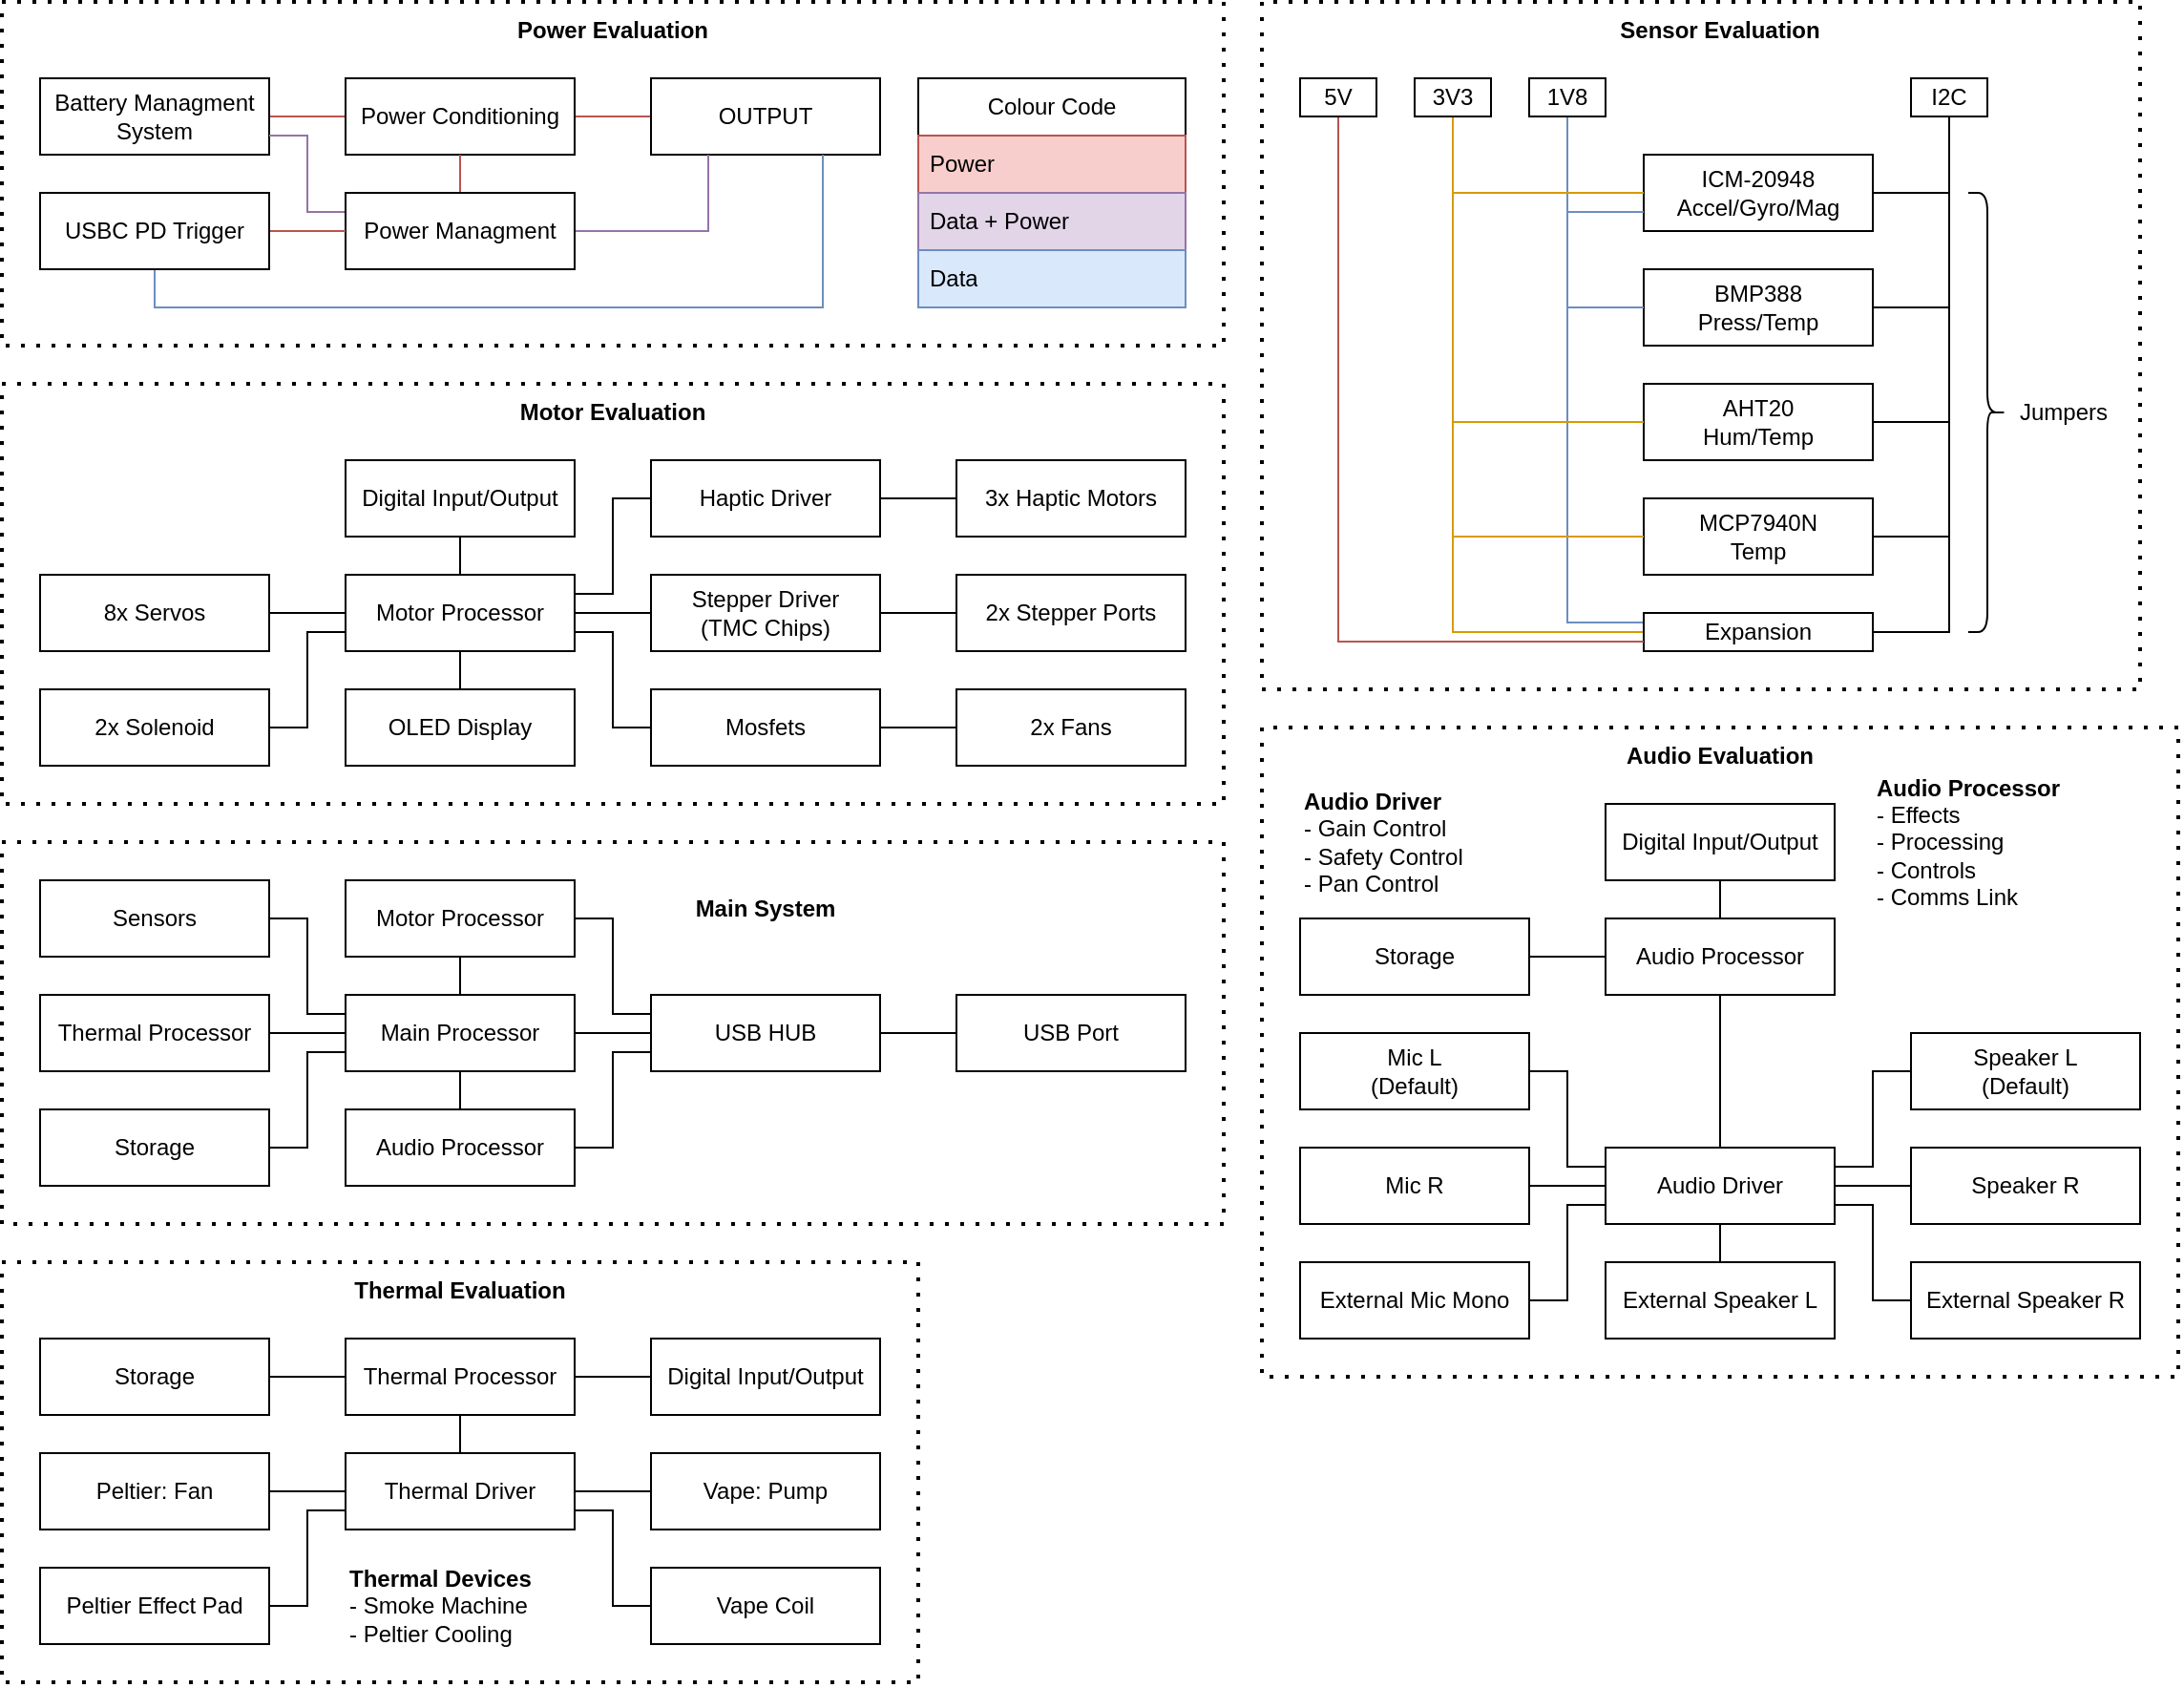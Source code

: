<mxfile version="24.7.5">
  <diagram name="Page-1" id="xUEvGOyZRvgsFoL2sh-P">
    <mxGraphModel dx="1923" dy="1150" grid="1" gridSize="10" guides="1" tooltips="1" connect="1" arrows="1" fold="0" page="1" pageScale="1" pageWidth="1220" pageHeight="960" math="0" shadow="0">
      <root>
        <mxCell id="0" />
        <mxCell id="1" parent="0" />
        <mxCell id="xHrQQ2MKgyLzjJ9SZpF5-7" value="" style="edgeStyle=orthogonalEdgeStyle;rounded=0;orthogonalLoop=1;jettySize=auto;html=1;endArrow=none;endFill=0;fillColor=#f8cecc;strokeColor=#b85450;" parent="1" source="xHrQQ2MKgyLzjJ9SZpF5-3" target="xHrQQ2MKgyLzjJ9SZpF5-4" edge="1">
          <mxGeometry relative="1" as="geometry" />
        </mxCell>
        <mxCell id="xHrQQ2MKgyLzjJ9SZpF5-3" value="Battery Managment System" style="rounded=0;whiteSpace=wrap;html=1;" parent="1" vertex="1">
          <mxGeometry x="60" y="80" width="120" height="40" as="geometry" />
        </mxCell>
        <mxCell id="xHrQQ2MKgyLzjJ9SZpF5-8" value="" style="edgeStyle=orthogonalEdgeStyle;rounded=0;orthogonalLoop=1;jettySize=auto;html=1;endArrow=none;endFill=0;fillColor=#f8cecc;strokeColor=#b85450;" parent="1" source="xHrQQ2MKgyLzjJ9SZpF5-4" target="xHrQQ2MKgyLzjJ9SZpF5-6" edge="1">
          <mxGeometry relative="1" as="geometry">
            <Array as="points">
              <mxPoint x="390" y="110" />
              <mxPoint x="390" y="110" />
            </Array>
          </mxGeometry>
        </mxCell>
        <mxCell id="xHrQQ2MKgyLzjJ9SZpF5-4" value="Power Conditioning" style="rounded=0;whiteSpace=wrap;html=1;" parent="1" vertex="1">
          <mxGeometry x="220" y="80" width="120" height="40" as="geometry" />
        </mxCell>
        <mxCell id="xHrQQ2MKgyLzjJ9SZpF5-6" value="OUTPUT" style="rounded=0;whiteSpace=wrap;html=1;" parent="1" vertex="1">
          <mxGeometry x="380" y="80" width="120" height="40" as="geometry" />
        </mxCell>
        <mxCell id="xHrQQ2MKgyLzjJ9SZpF5-10" value="" style="edgeStyle=orthogonalEdgeStyle;rounded=0;orthogonalLoop=1;jettySize=auto;html=1;exitX=0;exitY=0.25;exitDx=0;exitDy=0;entryX=1;entryY=0.75;entryDx=0;entryDy=0;endArrow=none;endFill=0;fillColor=#e1d5e7;strokeColor=#9673a6;" parent="1" source="xHrQQ2MKgyLzjJ9SZpF5-9" target="xHrQQ2MKgyLzjJ9SZpF5-3" edge="1">
          <mxGeometry relative="1" as="geometry" />
        </mxCell>
        <mxCell id="xHrQQ2MKgyLzjJ9SZpF5-13" value="" style="edgeStyle=orthogonalEdgeStyle;rounded=0;orthogonalLoop=1;jettySize=auto;html=1;exitX=0.5;exitY=0;exitDx=0;exitDy=0;entryX=0.5;entryY=1;entryDx=0;entryDy=0;startArrow=none;startFill=0;endArrow=none;endFill=0;fillColor=#f8cecc;strokeColor=#b85450;" parent="1" source="xHrQQ2MKgyLzjJ9SZpF5-9" target="xHrQQ2MKgyLzjJ9SZpF5-4" edge="1">
          <mxGeometry relative="1" as="geometry" />
        </mxCell>
        <mxCell id="xHrQQ2MKgyLzjJ9SZpF5-15" value="" style="edgeStyle=orthogonalEdgeStyle;rounded=0;orthogonalLoop=1;jettySize=auto;html=1;exitX=1;exitY=0.5;exitDx=0;exitDy=0;endArrow=none;endFill=0;fillColor=#e1d5e7;strokeColor=#9673a6;entryX=0.25;entryY=1;entryDx=0;entryDy=0;" parent="1" source="xHrQQ2MKgyLzjJ9SZpF5-9" target="xHrQQ2MKgyLzjJ9SZpF5-6" edge="1">
          <mxGeometry relative="1" as="geometry">
            <mxPoint x="410" y="130" as="targetPoint" />
          </mxGeometry>
        </mxCell>
        <mxCell id="xHrQQ2MKgyLzjJ9SZpF5-9" value="Power Managment" style="rounded=0;whiteSpace=wrap;html=1;" parent="1" vertex="1">
          <mxGeometry x="220" y="140" width="120" height="40" as="geometry" />
        </mxCell>
        <mxCell id="xHrQQ2MKgyLzjJ9SZpF5-14" value="" style="edgeStyle=orthogonalEdgeStyle;rounded=0;orthogonalLoop=1;jettySize=auto;html=1;endArrow=none;endFill=0;fillColor=#f8cecc;strokeColor=#b85450;" parent="1" source="xHrQQ2MKgyLzjJ9SZpF5-12" target="xHrQQ2MKgyLzjJ9SZpF5-9" edge="1">
          <mxGeometry relative="1" as="geometry" />
        </mxCell>
        <mxCell id="xHrQQ2MKgyLzjJ9SZpF5-16" value="" style="edgeStyle=orthogonalEdgeStyle;rounded=0;orthogonalLoop=1;jettySize=auto;html=1;exitX=0.5;exitY=1;exitDx=0;exitDy=0;entryX=0.75;entryY=1;entryDx=0;entryDy=0;endArrow=none;endFill=0;fillColor=#dae8fc;strokeColor=#6c8ebf;" parent="1" source="xHrQQ2MKgyLzjJ9SZpF5-12" target="xHrQQ2MKgyLzjJ9SZpF5-6" edge="1">
          <mxGeometry relative="1" as="geometry" />
        </mxCell>
        <mxCell id="xHrQQ2MKgyLzjJ9SZpF5-12" value="USBC PD Trigger" style="rounded=0;whiteSpace=wrap;html=1;" parent="1" vertex="1">
          <mxGeometry x="60" y="140" width="120" height="40" as="geometry" />
        </mxCell>
        <mxCell id="xHrQQ2MKgyLzjJ9SZpF5-17" value="Colour Code" style="swimlane;fontStyle=0;childLayout=stackLayout;horizontal=1;startSize=30;horizontalStack=0;resizeParent=1;resizeParentMax=0;resizeLast=0;collapsible=1;marginBottom=0;whiteSpace=wrap;html=1;" parent="1" vertex="1">
          <mxGeometry x="520" y="80" width="140" height="120" as="geometry" />
        </mxCell>
        <mxCell id="xHrQQ2MKgyLzjJ9SZpF5-18" value="Power" style="text;strokeColor=#b85450;fillColor=#f8cecc;align=left;verticalAlign=middle;spacingLeft=4;spacingRight=4;overflow=hidden;points=[[0,0.5],[1,0.5]];portConstraint=eastwest;rotatable=0;whiteSpace=wrap;html=1;" parent="xHrQQ2MKgyLzjJ9SZpF5-17" vertex="1">
          <mxGeometry y="30" width="140" height="30" as="geometry" />
        </mxCell>
        <mxCell id="xHrQQ2MKgyLzjJ9SZpF5-19" value="Data + Power" style="text;strokeColor=#9673a6;fillColor=#e1d5e7;align=left;verticalAlign=middle;spacingLeft=4;spacingRight=4;overflow=hidden;points=[[0,0.5],[1,0.5]];portConstraint=eastwest;rotatable=0;whiteSpace=wrap;html=1;" parent="xHrQQ2MKgyLzjJ9SZpF5-17" vertex="1">
          <mxGeometry y="60" width="140" height="30" as="geometry" />
        </mxCell>
        <mxCell id="xHrQQ2MKgyLzjJ9SZpF5-20" value="Data" style="text;strokeColor=#6c8ebf;fillColor=#dae8fc;align=left;verticalAlign=middle;spacingLeft=4;spacingRight=4;overflow=hidden;points=[[0,0.5],[1,0.5]];portConstraint=eastwest;rotatable=0;whiteSpace=wrap;html=1;" parent="xHrQQ2MKgyLzjJ9SZpF5-17" vertex="1">
          <mxGeometry y="90" width="140" height="30" as="geometry" />
        </mxCell>
        <mxCell id="xHrQQ2MKgyLzjJ9SZpF5-22" value="" style="endArrow=none;dashed=1;html=1;dashPattern=1 3;strokeWidth=2;rounded=0;" parent="1" edge="1">
          <mxGeometry width="50" height="50" relative="1" as="geometry">
            <mxPoint x="40" y="40" as="sourcePoint" />
            <mxPoint x="40" y="40" as="targetPoint" />
            <Array as="points">
              <mxPoint x="680" y="40" />
              <mxPoint x="680" y="220" />
              <mxPoint x="40" y="220" />
            </Array>
          </mxGeometry>
        </mxCell>
        <mxCell id="xHrQQ2MKgyLzjJ9SZpF5-23" value="Power Evaluation" style="text;html=1;align=center;verticalAlign=middle;whiteSpace=wrap;rounded=0;fontStyle=1" parent="1" vertex="1">
          <mxGeometry x="300" y="40" width="120" height="30" as="geometry" />
        </mxCell>
        <mxCell id="rJtXmpbxsKEuH6SqP7lU-43" style="edgeStyle=orthogonalEdgeStyle;rounded=0;orthogonalLoop=1;jettySize=auto;html=1;exitX=1;exitY=0.5;exitDx=0;exitDy=0;entryX=0.5;entryY=1;entryDx=0;entryDy=0;endArrow=none;endFill=0;" parent="1" source="rJtXmpbxsKEuH6SqP7lU-37" target="rJtXmpbxsKEuH6SqP7lU-41" edge="1">
          <mxGeometry relative="1" as="geometry" />
        </mxCell>
        <mxCell id="rJtXmpbxsKEuH6SqP7lU-37" value="ICM-20948&lt;div&gt;Accel/Gyro/Mag&lt;/div&gt;" style="rounded=0;whiteSpace=wrap;html=1;" parent="1" vertex="1">
          <mxGeometry x="900" y="120" width="120" height="40" as="geometry" />
        </mxCell>
        <mxCell id="rJtXmpbxsKEuH6SqP7lU-44" style="edgeStyle=orthogonalEdgeStyle;rounded=0;orthogonalLoop=1;jettySize=auto;html=1;exitX=1;exitY=0.5;exitDx=0;exitDy=0;entryX=0.5;entryY=1;entryDx=0;entryDy=0;endArrow=none;endFill=0;" parent="1" source="rJtXmpbxsKEuH6SqP7lU-38" target="rJtXmpbxsKEuH6SqP7lU-41" edge="1">
          <mxGeometry relative="1" as="geometry" />
        </mxCell>
        <mxCell id="rJtXmpbxsKEuH6SqP7lU-38" value="BMP388&lt;div&gt;Press/Temp&lt;/div&gt;" style="rounded=0;whiteSpace=wrap;html=1;" parent="1" vertex="1">
          <mxGeometry x="900" y="180" width="120" height="40" as="geometry" />
        </mxCell>
        <mxCell id="rJtXmpbxsKEuH6SqP7lU-45" style="edgeStyle=orthogonalEdgeStyle;rounded=0;orthogonalLoop=1;jettySize=auto;html=1;exitX=1;exitY=0.5;exitDx=0;exitDy=0;entryX=0.5;entryY=1;entryDx=0;entryDy=0;endArrow=none;endFill=0;" parent="1" source="rJtXmpbxsKEuH6SqP7lU-39" target="rJtXmpbxsKEuH6SqP7lU-41" edge="1">
          <mxGeometry relative="1" as="geometry">
            <mxPoint x="1090" y="160" as="targetPoint" />
          </mxGeometry>
        </mxCell>
        <mxCell id="rJtXmpbxsKEuH6SqP7lU-39" value="AHT20&lt;div&gt;Hum/Temp&lt;/div&gt;" style="rounded=0;whiteSpace=wrap;html=1;" parent="1" vertex="1">
          <mxGeometry x="900" y="240" width="120" height="40" as="geometry" />
        </mxCell>
        <mxCell id="rJtXmpbxsKEuH6SqP7lU-46" style="edgeStyle=orthogonalEdgeStyle;rounded=0;orthogonalLoop=1;jettySize=auto;html=1;exitX=1;exitY=0.5;exitDx=0;exitDy=0;entryX=0.5;entryY=1;entryDx=0;entryDy=0;endArrow=none;endFill=0;" parent="1" source="rJtXmpbxsKEuH6SqP7lU-40" target="rJtXmpbxsKEuH6SqP7lU-41" edge="1">
          <mxGeometry relative="1" as="geometry" />
        </mxCell>
        <mxCell id="rJtXmpbxsKEuH6SqP7lU-40" value="&lt;span style=&quot;text-align: left;&quot;&gt;MCP7940N&lt;/span&gt;&lt;div&gt;&lt;span style=&quot;text-align: left;&quot;&gt;Temp&lt;/span&gt;&lt;/div&gt;" style="rounded=0;whiteSpace=wrap;html=1;" parent="1" vertex="1">
          <mxGeometry x="900" y="300" width="120" height="40" as="geometry" />
        </mxCell>
        <mxCell id="rJtXmpbxsKEuH6SqP7lU-41" value="I2C" style="rounded=0;whiteSpace=wrap;html=1;" parent="1" vertex="1">
          <mxGeometry x="1040" y="80" width="40" height="20" as="geometry" />
        </mxCell>
        <mxCell id="rJtXmpbxsKEuH6SqP7lU-50" style="edgeStyle=orthogonalEdgeStyle;rounded=0;orthogonalLoop=1;jettySize=auto;html=1;exitX=0.5;exitY=1;exitDx=0;exitDy=0;entryX=0;entryY=0.75;entryDx=0;entryDy=0;endArrow=none;endFill=0;fillColor=#dae8fc;strokeColor=#6c8ebf;" parent="1" source="rJtXmpbxsKEuH6SqP7lU-47" target="rJtXmpbxsKEuH6SqP7lU-37" edge="1">
          <mxGeometry relative="1" as="geometry" />
        </mxCell>
        <mxCell id="rJtXmpbxsKEuH6SqP7lU-52" style="edgeStyle=orthogonalEdgeStyle;rounded=0;orthogonalLoop=1;jettySize=auto;html=1;exitX=0.5;exitY=1;exitDx=0;exitDy=0;entryX=0;entryY=0.5;entryDx=0;entryDy=0;endArrow=none;endFill=0;fillColor=#dae8fc;strokeColor=#6c8ebf;" parent="1" source="rJtXmpbxsKEuH6SqP7lU-47" target="rJtXmpbxsKEuH6SqP7lU-38" edge="1">
          <mxGeometry relative="1" as="geometry">
            <mxPoint x="880" y="320" as="targetPoint" />
          </mxGeometry>
        </mxCell>
        <mxCell id="rJtXmpbxsKEuH6SqP7lU-61" style="edgeStyle=orthogonalEdgeStyle;rounded=0;orthogonalLoop=1;jettySize=auto;html=1;exitX=0.5;exitY=1;exitDx=0;exitDy=0;entryX=0;entryY=0.25;entryDx=0;entryDy=0;endArrow=none;endFill=0;fillColor=#dae8fc;strokeColor=#6c8ebf;" parent="1" source="rJtXmpbxsKEuH6SqP7lU-47" target="rJtXmpbxsKEuH6SqP7lU-56" edge="1">
          <mxGeometry relative="1" as="geometry" />
        </mxCell>
        <mxCell id="rJtXmpbxsKEuH6SqP7lU-47" value="1V8" style="rounded=0;whiteSpace=wrap;html=1;" parent="1" vertex="1">
          <mxGeometry x="840" y="80" width="40" height="20" as="geometry" />
        </mxCell>
        <mxCell id="rJtXmpbxsKEuH6SqP7lU-51" style="edgeStyle=orthogonalEdgeStyle;rounded=0;orthogonalLoop=1;jettySize=auto;html=1;exitX=0.5;exitY=1;exitDx=0;exitDy=0;entryX=0;entryY=0.5;entryDx=0;entryDy=0;endArrow=none;endFill=0;fillColor=#ffe6cc;strokeColor=#d79b00;" parent="1" source="rJtXmpbxsKEuH6SqP7lU-48" target="rJtXmpbxsKEuH6SqP7lU-37" edge="1">
          <mxGeometry relative="1" as="geometry" />
        </mxCell>
        <mxCell id="rJtXmpbxsKEuH6SqP7lU-53" style="edgeStyle=orthogonalEdgeStyle;rounded=0;orthogonalLoop=1;jettySize=auto;html=1;exitX=0.5;exitY=1;exitDx=0;exitDy=0;entryX=0;entryY=0.5;entryDx=0;entryDy=0;endArrow=none;endFill=0;fillColor=#ffe6cc;strokeColor=#d79b00;" parent="1" source="rJtXmpbxsKEuH6SqP7lU-48" target="rJtXmpbxsKEuH6SqP7lU-39" edge="1">
          <mxGeometry relative="1" as="geometry" />
        </mxCell>
        <mxCell id="rJtXmpbxsKEuH6SqP7lU-55" style="edgeStyle=orthogonalEdgeStyle;rounded=0;orthogonalLoop=1;jettySize=auto;html=1;exitX=0.5;exitY=1;exitDx=0;exitDy=0;entryX=0;entryY=0.5;entryDx=0;entryDy=0;endArrow=none;endFill=0;fillColor=#ffe6cc;strokeColor=#d79b00;" parent="1" source="rJtXmpbxsKEuH6SqP7lU-48" target="rJtXmpbxsKEuH6SqP7lU-40" edge="1">
          <mxGeometry relative="1" as="geometry" />
        </mxCell>
        <mxCell id="rJtXmpbxsKEuH6SqP7lU-60" style="edgeStyle=orthogonalEdgeStyle;rounded=0;orthogonalLoop=1;jettySize=auto;html=1;exitX=0.5;exitY=1;exitDx=0;exitDy=0;entryX=0;entryY=0.5;entryDx=0;entryDy=0;endArrow=none;endFill=0;fillColor=#ffe6cc;strokeColor=#d79b00;" parent="1" source="rJtXmpbxsKEuH6SqP7lU-48" target="rJtXmpbxsKEuH6SqP7lU-56" edge="1">
          <mxGeometry relative="1" as="geometry" />
        </mxCell>
        <mxCell id="rJtXmpbxsKEuH6SqP7lU-48" value="3V3" style="rounded=0;whiteSpace=wrap;html=1;" parent="1" vertex="1">
          <mxGeometry x="780" y="80" width="40" height="20" as="geometry" />
        </mxCell>
        <mxCell id="rJtXmpbxsKEuH6SqP7lU-62" style="edgeStyle=orthogonalEdgeStyle;rounded=0;orthogonalLoop=1;jettySize=auto;html=1;exitX=1;exitY=0.5;exitDx=0;exitDy=0;entryX=0.5;entryY=1;entryDx=0;entryDy=0;endArrow=none;endFill=0;" parent="1" source="rJtXmpbxsKEuH6SqP7lU-56" target="rJtXmpbxsKEuH6SqP7lU-41" edge="1">
          <mxGeometry relative="1" as="geometry" />
        </mxCell>
        <mxCell id="rJtXmpbxsKEuH6SqP7lU-56" value="Expansion" style="rounded=0;whiteSpace=wrap;html=1;" parent="1" vertex="1">
          <mxGeometry x="900" y="360" width="120" height="20" as="geometry" />
        </mxCell>
        <mxCell id="rJtXmpbxsKEuH6SqP7lU-59" style="edgeStyle=orthogonalEdgeStyle;rounded=0;orthogonalLoop=1;jettySize=auto;html=1;exitX=0.5;exitY=1;exitDx=0;exitDy=0;entryX=0;entryY=0.75;entryDx=0;entryDy=0;fillColor=#f8cecc;strokeColor=#b85450;endArrow=none;endFill=0;" parent="1" source="rJtXmpbxsKEuH6SqP7lU-58" target="rJtXmpbxsKEuH6SqP7lU-56" edge="1">
          <mxGeometry relative="1" as="geometry" />
        </mxCell>
        <mxCell id="rJtXmpbxsKEuH6SqP7lU-58" value="5V" style="rounded=0;whiteSpace=wrap;html=1;" parent="1" vertex="1">
          <mxGeometry x="720" y="80" width="40" height="20" as="geometry" />
        </mxCell>
        <mxCell id="rJtXmpbxsKEuH6SqP7lU-63" value="" style="shape=curlyBracket;whiteSpace=wrap;html=1;rounded=1;flipH=1;labelPosition=right;verticalLabelPosition=middle;align=left;verticalAlign=middle;" parent="1" vertex="1">
          <mxGeometry x="1070" y="140" width="20" height="230" as="geometry" />
        </mxCell>
        <mxCell id="rJtXmpbxsKEuH6SqP7lU-64" value="Jumpers" style="text;html=1;align=center;verticalAlign=middle;whiteSpace=wrap;rounded=0;" parent="1" vertex="1">
          <mxGeometry x="1090" y="240" width="60" height="30" as="geometry" />
        </mxCell>
        <mxCell id="rJtXmpbxsKEuH6SqP7lU-66" value="" style="endArrow=none;dashed=1;html=1;dashPattern=1 3;strokeWidth=2;rounded=0;" parent="1" edge="1">
          <mxGeometry width="50" height="50" relative="1" as="geometry">
            <mxPoint x="700" y="40" as="sourcePoint" />
            <mxPoint x="700" y="40" as="targetPoint" />
            <Array as="points">
              <mxPoint x="700" y="400" />
              <mxPoint x="1160" y="400" />
              <mxPoint x="1160" y="40" />
            </Array>
          </mxGeometry>
        </mxCell>
        <mxCell id="rJtXmpbxsKEuH6SqP7lU-67" value="Sensor Evaluation" style="text;html=1;align=center;verticalAlign=middle;whiteSpace=wrap;rounded=0;fontStyle=1" parent="1" vertex="1">
          <mxGeometry x="880" y="40" width="120" height="30" as="geometry" />
        </mxCell>
        <mxCell id="chtHs6tJOqHKEe4emJxp-4" style="edgeStyle=orthogonalEdgeStyle;rounded=0;orthogonalLoop=1;jettySize=auto;html=1;exitX=0.5;exitY=0;exitDx=0;exitDy=0;entryX=0.5;entryY=1;entryDx=0;entryDy=0;endArrow=none;endFill=0;" edge="1" parent="1" source="rJtXmpbxsKEuH6SqP7lU-71" target="chtHs6tJOqHKEe4emJxp-3">
          <mxGeometry relative="1" as="geometry" />
        </mxCell>
        <mxCell id="rJtXmpbxsKEuH6SqP7lU-71" value="Audio Processor" style="rounded=0;whiteSpace=wrap;html=1;" parent="1" vertex="1">
          <mxGeometry x="880" y="520" width="120" height="40" as="geometry" />
        </mxCell>
        <mxCell id="chtHs6tJOqHKEe4emJxp-3" value="Digital Input/Output" style="rounded=0;whiteSpace=wrap;html=1;" vertex="1" parent="1">
          <mxGeometry x="880" y="460" width="120" height="40" as="geometry" />
        </mxCell>
        <mxCell id="chtHs6tJOqHKEe4emJxp-11" style="edgeStyle=orthogonalEdgeStyle;rounded=0;orthogonalLoop=1;jettySize=auto;html=1;exitX=0.5;exitY=0;exitDx=0;exitDy=0;entryX=0.5;entryY=1;entryDx=0;entryDy=0;endArrow=none;endFill=0;" edge="1" parent="1" source="chtHs6tJOqHKEe4emJxp-7" target="rJtXmpbxsKEuH6SqP7lU-71">
          <mxGeometry relative="1" as="geometry" />
        </mxCell>
        <mxCell id="chtHs6tJOqHKEe4emJxp-30" style="edgeStyle=orthogonalEdgeStyle;rounded=0;orthogonalLoop=1;jettySize=auto;html=1;exitX=0.5;exitY=1;exitDx=0;exitDy=0;entryX=0.5;entryY=0;entryDx=0;entryDy=0;endArrow=none;endFill=0;" edge="1" parent="1" source="chtHs6tJOqHKEe4emJxp-7" target="chtHs6tJOqHKEe4emJxp-29">
          <mxGeometry relative="1" as="geometry" />
        </mxCell>
        <mxCell id="chtHs6tJOqHKEe4emJxp-7" value="Audio Driver" style="rounded=0;whiteSpace=wrap;html=1;" vertex="1" parent="1">
          <mxGeometry x="880" y="640" width="120" height="40" as="geometry" />
        </mxCell>
        <mxCell id="chtHs6tJOqHKEe4emJxp-23" style="edgeStyle=orthogonalEdgeStyle;rounded=0;orthogonalLoop=1;jettySize=auto;html=1;exitX=0;exitY=0.5;exitDx=0;exitDy=0;entryX=1;entryY=0.25;entryDx=0;entryDy=0;endArrow=none;endFill=0;" edge="1" parent="1" source="chtHs6tJOqHKEe4emJxp-12" target="chtHs6tJOqHKEe4emJxp-7">
          <mxGeometry relative="1" as="geometry" />
        </mxCell>
        <mxCell id="chtHs6tJOqHKEe4emJxp-12" value="Speaker L&lt;div&gt;(Default)&lt;/div&gt;" style="rounded=0;whiteSpace=wrap;html=1;" vertex="1" parent="1">
          <mxGeometry x="1040" y="580" width="120" height="40" as="geometry" />
        </mxCell>
        <mxCell id="chtHs6tJOqHKEe4emJxp-25" style="edgeStyle=orthogonalEdgeStyle;rounded=0;orthogonalLoop=1;jettySize=auto;html=1;exitX=0;exitY=0.5;exitDx=0;exitDy=0;entryX=1;entryY=0.5;entryDx=0;entryDy=0;endArrow=none;endFill=0;" edge="1" parent="1" source="chtHs6tJOqHKEe4emJxp-15" target="chtHs6tJOqHKEe4emJxp-7">
          <mxGeometry relative="1" as="geometry" />
        </mxCell>
        <mxCell id="chtHs6tJOqHKEe4emJxp-15" value="Speaker R" style="rounded=0;whiteSpace=wrap;html=1;" vertex="1" parent="1">
          <mxGeometry x="1040" y="640" width="120" height="40" as="geometry" />
        </mxCell>
        <mxCell id="chtHs6tJOqHKEe4emJxp-26" style="edgeStyle=orthogonalEdgeStyle;rounded=0;orthogonalLoop=1;jettySize=auto;html=1;exitX=0;exitY=0.5;exitDx=0;exitDy=0;entryX=1;entryY=0.75;entryDx=0;entryDy=0;endArrow=none;endFill=0;" edge="1" parent="1" source="chtHs6tJOqHKEe4emJxp-16" target="chtHs6tJOqHKEe4emJxp-7">
          <mxGeometry relative="1" as="geometry" />
        </mxCell>
        <mxCell id="chtHs6tJOqHKEe4emJxp-16" value="External Speaker R" style="rounded=0;whiteSpace=wrap;html=1;" vertex="1" parent="1">
          <mxGeometry x="1040" y="700" width="120" height="40" as="geometry" />
        </mxCell>
        <mxCell id="chtHs6tJOqHKEe4emJxp-20" style="edgeStyle=orthogonalEdgeStyle;rounded=0;orthogonalLoop=1;jettySize=auto;html=1;exitX=1;exitY=0.5;exitDx=0;exitDy=0;entryX=0;entryY=0.25;entryDx=0;entryDy=0;endArrow=none;endFill=0;" edge="1" parent="1" source="chtHs6tJOqHKEe4emJxp-17" target="chtHs6tJOqHKEe4emJxp-7">
          <mxGeometry relative="1" as="geometry" />
        </mxCell>
        <mxCell id="chtHs6tJOqHKEe4emJxp-17" value="Mic L&lt;div&gt;(Default)&lt;/div&gt;" style="rounded=0;whiteSpace=wrap;html=1;" vertex="1" parent="1">
          <mxGeometry x="720" y="580" width="120" height="40" as="geometry" />
        </mxCell>
        <mxCell id="chtHs6tJOqHKEe4emJxp-21" style="edgeStyle=orthogonalEdgeStyle;rounded=0;orthogonalLoop=1;jettySize=auto;html=1;exitX=1;exitY=0.5;exitDx=0;exitDy=0;entryX=0;entryY=0.5;entryDx=0;entryDy=0;endArrow=none;endFill=0;" edge="1" parent="1" source="chtHs6tJOqHKEe4emJxp-18" target="chtHs6tJOqHKEe4emJxp-7">
          <mxGeometry relative="1" as="geometry" />
        </mxCell>
        <mxCell id="chtHs6tJOqHKEe4emJxp-18" value="Mic R" style="rounded=0;whiteSpace=wrap;html=1;" vertex="1" parent="1">
          <mxGeometry x="720" y="640" width="120" height="40" as="geometry" />
        </mxCell>
        <mxCell id="chtHs6tJOqHKEe4emJxp-22" style="edgeStyle=orthogonalEdgeStyle;rounded=0;orthogonalLoop=1;jettySize=auto;html=1;exitX=1;exitY=0.5;exitDx=0;exitDy=0;entryX=0;entryY=0.75;entryDx=0;entryDy=0;endArrow=none;endFill=0;" edge="1" parent="1" source="chtHs6tJOqHKEe4emJxp-19" target="chtHs6tJOqHKEe4emJxp-7">
          <mxGeometry relative="1" as="geometry" />
        </mxCell>
        <mxCell id="chtHs6tJOqHKEe4emJxp-19" value="External Mic Mono" style="rounded=0;whiteSpace=wrap;html=1;" vertex="1" parent="1">
          <mxGeometry x="720" y="700" width="120" height="40" as="geometry" />
        </mxCell>
        <mxCell id="chtHs6tJOqHKEe4emJxp-27" value="" style="endArrow=none;dashed=1;html=1;dashPattern=1 3;strokeWidth=2;rounded=0;" edge="1" parent="1">
          <mxGeometry width="50" height="50" relative="1" as="geometry">
            <mxPoint x="700" y="420" as="sourcePoint" />
            <mxPoint x="700" y="420" as="targetPoint" />
            <Array as="points">
              <mxPoint x="700" y="760" />
              <mxPoint x="1180" y="760" />
              <mxPoint x="1180" y="420" />
            </Array>
          </mxGeometry>
        </mxCell>
        <mxCell id="chtHs6tJOqHKEe4emJxp-28" value="Audio Evaluation" style="text;html=1;align=center;verticalAlign=middle;whiteSpace=wrap;rounded=0;fontStyle=1" vertex="1" parent="1">
          <mxGeometry x="880" y="420" width="120" height="30" as="geometry" />
        </mxCell>
        <mxCell id="chtHs6tJOqHKEe4emJxp-29" value="External Speaker L" style="rounded=0;whiteSpace=wrap;html=1;" vertex="1" parent="1">
          <mxGeometry x="880" y="700" width="120" height="40" as="geometry" />
        </mxCell>
        <mxCell id="chtHs6tJOqHKEe4emJxp-33" value="&lt;div style=&quot;&quot;&gt;&lt;span style=&quot;background-color: initial;&quot;&gt;&lt;b&gt;Audio Processor&lt;/b&gt;&lt;/span&gt;&lt;/div&gt;&lt;div&gt;- Effects&lt;/div&gt;&lt;div&gt;- Processing&lt;/div&gt;&lt;div&gt;- Controls&lt;/div&gt;&lt;div&gt;- Comms Link&lt;/div&gt;" style="text;html=1;align=left;verticalAlign=middle;whiteSpace=wrap;rounded=0;" vertex="1" parent="1">
          <mxGeometry x="1020" y="440" width="140" height="80" as="geometry" />
        </mxCell>
        <mxCell id="chtHs6tJOqHKEe4emJxp-35" value="&lt;div style=&quot;&quot;&gt;&lt;span style=&quot;background-color: initial;&quot;&gt;&lt;b&gt;Audio Driver&lt;/b&gt;&lt;/span&gt;&lt;/div&gt;&lt;div&gt;- Gain Control&lt;/div&gt;&lt;div&gt;- Safety Control&lt;/div&gt;&lt;div&gt;- Pan Control&lt;/div&gt;" style="text;html=1;align=left;verticalAlign=middle;whiteSpace=wrap;rounded=0;" vertex="1" parent="1">
          <mxGeometry x="720" y="440" width="140" height="80" as="geometry" />
        </mxCell>
        <mxCell id="chtHs6tJOqHKEe4emJxp-41" style="edgeStyle=orthogonalEdgeStyle;rounded=0;orthogonalLoop=1;jettySize=auto;html=1;exitX=0.5;exitY=0;exitDx=0;exitDy=0;entryX=0.5;entryY=1;entryDx=0;entryDy=0;endArrow=none;endFill=0;" edge="1" source="chtHs6tJOqHKEe4emJxp-42" target="chtHs6tJOqHKEe4emJxp-43" parent="1">
          <mxGeometry relative="1" as="geometry" />
        </mxCell>
        <mxCell id="chtHs6tJOqHKEe4emJxp-45" style="edgeStyle=orthogonalEdgeStyle;rounded=0;orthogonalLoop=1;jettySize=auto;html=1;exitX=1;exitY=0.25;exitDx=0;exitDy=0;entryX=0;entryY=0.5;entryDx=0;entryDy=0;endArrow=none;endFill=0;" edge="1" parent="1" source="chtHs6tJOqHKEe4emJxp-42" target="chtHs6tJOqHKEe4emJxp-44">
          <mxGeometry relative="1" as="geometry" />
        </mxCell>
        <mxCell id="chtHs6tJOqHKEe4emJxp-62" style="edgeStyle=orthogonalEdgeStyle;rounded=0;orthogonalLoop=1;jettySize=auto;html=1;entryX=0;entryY=0.5;entryDx=0;entryDy=0;endArrow=none;endFill=0;exitX=1;exitY=0.75;exitDx=0;exitDy=0;" edge="1" parent="1" source="chtHs6tJOqHKEe4emJxp-42" target="chtHs6tJOqHKEe4emJxp-60">
          <mxGeometry relative="1" as="geometry">
            <mxPoint x="380" y="330" as="sourcePoint" />
          </mxGeometry>
        </mxCell>
        <mxCell id="chtHs6tJOqHKEe4emJxp-64" style="edgeStyle=orthogonalEdgeStyle;rounded=0;orthogonalLoop=1;jettySize=auto;html=1;exitX=1;exitY=0.5;exitDx=0;exitDy=0;entryX=0;entryY=0.5;entryDx=0;entryDy=0;endArrow=none;endFill=0;" edge="1" parent="1" source="chtHs6tJOqHKEe4emJxp-42" target="chtHs6tJOqHKEe4emJxp-63">
          <mxGeometry relative="1" as="geometry" />
        </mxCell>
        <mxCell id="chtHs6tJOqHKEe4emJxp-68" style="edgeStyle=orthogonalEdgeStyle;rounded=0;orthogonalLoop=1;jettySize=auto;html=1;exitX=0.5;exitY=1;exitDx=0;exitDy=0;entryX=0.5;entryY=0;entryDx=0;entryDy=0;endArrow=none;endFill=0;" edge="1" parent="1" source="chtHs6tJOqHKEe4emJxp-42" target="chtHs6tJOqHKEe4emJxp-67">
          <mxGeometry relative="1" as="geometry" />
        </mxCell>
        <mxCell id="chtHs6tJOqHKEe4emJxp-71" style="edgeStyle=orthogonalEdgeStyle;rounded=0;orthogonalLoop=1;jettySize=auto;html=1;exitX=0;exitY=0.75;exitDx=0;exitDy=0;entryX=1;entryY=0.5;entryDx=0;entryDy=0;endArrow=none;endFill=0;" edge="1" parent="1" source="chtHs6tJOqHKEe4emJxp-42" target="chtHs6tJOqHKEe4emJxp-70">
          <mxGeometry relative="1" as="geometry" />
        </mxCell>
        <mxCell id="chtHs6tJOqHKEe4emJxp-42" value="Motor Processor" style="rounded=0;whiteSpace=wrap;html=1;" vertex="1" parent="1">
          <mxGeometry x="220" y="340" width="120" height="40" as="geometry" />
        </mxCell>
        <mxCell id="chtHs6tJOqHKEe4emJxp-43" value="Digital Input/Output" style="rounded=0;whiteSpace=wrap;html=1;" vertex="1" parent="1">
          <mxGeometry x="220" y="280" width="120" height="40" as="geometry" />
        </mxCell>
        <mxCell id="chtHs6tJOqHKEe4emJxp-50" style="edgeStyle=orthogonalEdgeStyle;rounded=0;orthogonalLoop=1;jettySize=auto;html=1;exitX=1;exitY=0.5;exitDx=0;exitDy=0;entryX=0;entryY=0.5;entryDx=0;entryDy=0;endArrow=none;endFill=0;" edge="1" parent="1" source="chtHs6tJOqHKEe4emJxp-44" target="chtHs6tJOqHKEe4emJxp-47">
          <mxGeometry relative="1" as="geometry" />
        </mxCell>
        <mxCell id="chtHs6tJOqHKEe4emJxp-44" value="Haptic Driver" style="rounded=0;whiteSpace=wrap;html=1;" vertex="1" parent="1">
          <mxGeometry x="380" y="280" width="120" height="40" as="geometry" />
        </mxCell>
        <mxCell id="chtHs6tJOqHKEe4emJxp-47" value="3x Haptic Motors" style="rounded=0;whiteSpace=wrap;html=1;" vertex="1" parent="1">
          <mxGeometry x="540" y="280" width="120" height="40" as="geometry" />
        </mxCell>
        <mxCell id="chtHs6tJOqHKEe4emJxp-54" style="edgeStyle=orthogonalEdgeStyle;rounded=0;orthogonalLoop=1;jettySize=auto;html=1;exitX=1;exitY=0.5;exitDx=0;exitDy=0;entryX=0;entryY=0.5;entryDx=0;entryDy=0;endArrow=none;endFill=0;" edge="1" parent="1" source="chtHs6tJOqHKEe4emJxp-52" target="chtHs6tJOqHKEe4emJxp-42">
          <mxGeometry relative="1" as="geometry" />
        </mxCell>
        <mxCell id="chtHs6tJOqHKEe4emJxp-52" value="8x Servos" style="rounded=0;whiteSpace=wrap;html=1;" vertex="1" parent="1">
          <mxGeometry x="60" y="340" width="120" height="40" as="geometry" />
        </mxCell>
        <mxCell id="chtHs6tJOqHKEe4emJxp-59" value="2x Fans" style="rounded=0;whiteSpace=wrap;html=1;" vertex="1" parent="1">
          <mxGeometry x="540" y="400" width="120" height="40" as="geometry" />
        </mxCell>
        <mxCell id="chtHs6tJOqHKEe4emJxp-61" style="edgeStyle=orthogonalEdgeStyle;rounded=0;orthogonalLoop=1;jettySize=auto;html=1;entryX=0;entryY=0.5;entryDx=0;entryDy=0;endArrow=none;endFill=0;exitX=1;exitY=0.5;exitDx=0;exitDy=0;" edge="1" parent="1" source="chtHs6tJOqHKEe4emJxp-60" target="chtHs6tJOqHKEe4emJxp-59">
          <mxGeometry relative="1" as="geometry">
            <mxPoint x="220" y="370" as="sourcePoint" />
          </mxGeometry>
        </mxCell>
        <mxCell id="chtHs6tJOqHKEe4emJxp-60" value="Mosfets" style="rounded=0;whiteSpace=wrap;html=1;" vertex="1" parent="1">
          <mxGeometry x="380" y="400" width="120" height="40" as="geometry" />
        </mxCell>
        <mxCell id="chtHs6tJOqHKEe4emJxp-66" style="edgeStyle=orthogonalEdgeStyle;rounded=0;orthogonalLoop=1;jettySize=auto;html=1;exitX=1;exitY=0.5;exitDx=0;exitDy=0;entryX=0;entryY=0.5;entryDx=0;entryDy=0;endArrow=none;endFill=0;" edge="1" parent="1" source="chtHs6tJOqHKEe4emJxp-63" target="chtHs6tJOqHKEe4emJxp-65">
          <mxGeometry relative="1" as="geometry" />
        </mxCell>
        <mxCell id="chtHs6tJOqHKEe4emJxp-63" value="Stepper Driver&lt;div&gt;(TMC Chips)&lt;/div&gt;" style="rounded=0;whiteSpace=wrap;html=1;" vertex="1" parent="1">
          <mxGeometry x="380" y="340" width="120" height="40" as="geometry" />
        </mxCell>
        <mxCell id="chtHs6tJOqHKEe4emJxp-65" value="2x Stepper Ports" style="rounded=0;whiteSpace=wrap;html=1;" vertex="1" parent="1">
          <mxGeometry x="540" y="340" width="120" height="40" as="geometry" />
        </mxCell>
        <mxCell id="chtHs6tJOqHKEe4emJxp-67" value="OLED Display" style="rounded=0;whiteSpace=wrap;html=1;" vertex="1" parent="1">
          <mxGeometry x="220" y="400" width="120" height="40" as="geometry" />
        </mxCell>
        <mxCell id="chtHs6tJOqHKEe4emJxp-70" value="2x Solenoid" style="rounded=0;whiteSpace=wrap;html=1;" vertex="1" parent="1">
          <mxGeometry x="60" y="400" width="120" height="40" as="geometry" />
        </mxCell>
        <mxCell id="chtHs6tJOqHKEe4emJxp-73" value="" style="endArrow=none;dashed=1;html=1;dashPattern=1 3;strokeWidth=2;rounded=0;" edge="1" parent="1">
          <mxGeometry width="50" height="50" relative="1" as="geometry">
            <mxPoint x="40" y="240" as="sourcePoint" />
            <mxPoint x="40" y="240" as="targetPoint" />
            <Array as="points">
              <mxPoint x="680" y="240" />
              <mxPoint x="680" y="460" />
              <mxPoint x="40" y="460" />
            </Array>
          </mxGeometry>
        </mxCell>
        <mxCell id="chtHs6tJOqHKEe4emJxp-74" value="Motor Evaluation" style="text;html=1;align=center;verticalAlign=middle;whiteSpace=wrap;rounded=0;fontStyle=1" vertex="1" parent="1">
          <mxGeometry x="300" y="240" width="120" height="30" as="geometry" />
        </mxCell>
        <mxCell id="chtHs6tJOqHKEe4emJxp-77" style="edgeStyle=orthogonalEdgeStyle;rounded=0;orthogonalLoop=1;jettySize=auto;html=1;exitX=1;exitY=0.5;exitDx=0;exitDy=0;entryX=0;entryY=0.5;entryDx=0;entryDy=0;endArrow=none;endFill=0;" edge="1" parent="1" source="chtHs6tJOqHKEe4emJxp-75" target="rJtXmpbxsKEuH6SqP7lU-71">
          <mxGeometry relative="1" as="geometry" />
        </mxCell>
        <mxCell id="chtHs6tJOqHKEe4emJxp-75" value="Storage" style="rounded=0;whiteSpace=wrap;html=1;" vertex="1" parent="1">
          <mxGeometry x="720" y="520" width="120" height="40" as="geometry" />
        </mxCell>
        <mxCell id="chtHs6tJOqHKEe4emJxp-90" style="edgeStyle=orthogonalEdgeStyle;rounded=0;orthogonalLoop=1;jettySize=auto;html=1;exitX=1;exitY=0.5;exitDx=0;exitDy=0;entryX=0;entryY=0.5;entryDx=0;entryDy=0;endArrow=none;endFill=0;" edge="1" parent="1" source="chtHs6tJOqHKEe4emJxp-79" target="chtHs6tJOqHKEe4emJxp-80">
          <mxGeometry relative="1" as="geometry" />
        </mxCell>
        <mxCell id="chtHs6tJOqHKEe4emJxp-92" style="edgeStyle=orthogonalEdgeStyle;rounded=0;orthogonalLoop=1;jettySize=auto;html=1;exitX=0.5;exitY=1;exitDx=0;exitDy=0;entryX=0.5;entryY=0;entryDx=0;entryDy=0;endArrow=none;endFill=0;" edge="1" parent="1" source="chtHs6tJOqHKEe4emJxp-79" target="chtHs6tJOqHKEe4emJxp-83">
          <mxGeometry relative="1" as="geometry" />
        </mxCell>
        <mxCell id="chtHs6tJOqHKEe4emJxp-93" style="edgeStyle=orthogonalEdgeStyle;rounded=0;orthogonalLoop=1;jettySize=auto;html=1;exitX=0.5;exitY=0;exitDx=0;exitDy=0;entryX=0.5;entryY=1;entryDx=0;entryDy=0;endArrow=none;endFill=0;" edge="1" parent="1" source="chtHs6tJOqHKEe4emJxp-79" target="chtHs6tJOqHKEe4emJxp-82">
          <mxGeometry relative="1" as="geometry" />
        </mxCell>
        <mxCell id="chtHs6tJOqHKEe4emJxp-100" style="edgeStyle=orthogonalEdgeStyle;rounded=0;orthogonalLoop=1;jettySize=auto;html=1;exitX=0;exitY=0.5;exitDx=0;exitDy=0;entryX=1;entryY=0.5;entryDx=0;entryDy=0;endArrow=none;endFill=0;" edge="1" parent="1" source="chtHs6tJOqHKEe4emJxp-79" target="chtHs6tJOqHKEe4emJxp-99">
          <mxGeometry relative="1" as="geometry" />
        </mxCell>
        <mxCell id="chtHs6tJOqHKEe4emJxp-79" value="Main Processor" style="rounded=0;whiteSpace=wrap;html=1;" vertex="1" parent="1">
          <mxGeometry x="220" y="560" width="120" height="40" as="geometry" />
        </mxCell>
        <mxCell id="chtHs6tJOqHKEe4emJxp-94" style="edgeStyle=orthogonalEdgeStyle;rounded=0;orthogonalLoop=1;jettySize=auto;html=1;exitX=1;exitY=0.5;exitDx=0;exitDy=0;endArrow=none;endFill=0;entryX=0;entryY=0.5;entryDx=0;entryDy=0;" edge="1" parent="1" source="chtHs6tJOqHKEe4emJxp-80" target="chtHs6tJOqHKEe4emJxp-86">
          <mxGeometry relative="1" as="geometry">
            <mxPoint x="530" y="560" as="targetPoint" />
          </mxGeometry>
        </mxCell>
        <mxCell id="chtHs6tJOqHKEe4emJxp-80" value="USB HUB" style="rounded=0;whiteSpace=wrap;html=1;" vertex="1" parent="1">
          <mxGeometry x="380" y="560" width="120" height="40" as="geometry" />
        </mxCell>
        <mxCell id="chtHs6tJOqHKEe4emJxp-89" style="edgeStyle=orthogonalEdgeStyle;rounded=0;orthogonalLoop=1;jettySize=auto;html=1;exitX=1;exitY=0.5;exitDx=0;exitDy=0;entryX=0;entryY=0.25;entryDx=0;entryDy=0;endArrow=none;endFill=0;" edge="1" parent="1" source="chtHs6tJOqHKEe4emJxp-82" target="chtHs6tJOqHKEe4emJxp-80">
          <mxGeometry relative="1" as="geometry" />
        </mxCell>
        <mxCell id="chtHs6tJOqHKEe4emJxp-82" value="Motor Processor" style="rounded=0;whiteSpace=wrap;html=1;" vertex="1" parent="1">
          <mxGeometry x="220" y="500" width="120" height="40" as="geometry" />
        </mxCell>
        <mxCell id="chtHs6tJOqHKEe4emJxp-91" style="edgeStyle=orthogonalEdgeStyle;rounded=0;orthogonalLoop=1;jettySize=auto;html=1;exitX=1;exitY=0.5;exitDx=0;exitDy=0;entryX=0;entryY=0.75;entryDx=0;entryDy=0;endArrow=none;endFill=0;" edge="1" parent="1" source="chtHs6tJOqHKEe4emJxp-83" target="chtHs6tJOqHKEe4emJxp-80">
          <mxGeometry relative="1" as="geometry" />
        </mxCell>
        <mxCell id="chtHs6tJOqHKEe4emJxp-83" value="Audio Processor" style="rounded=0;whiteSpace=wrap;html=1;" vertex="1" parent="1">
          <mxGeometry x="220" y="620" width="120" height="40" as="geometry" />
        </mxCell>
        <mxCell id="chtHs6tJOqHKEe4emJxp-86" value="USB Port" style="rounded=0;whiteSpace=wrap;html=1;" vertex="1" parent="1">
          <mxGeometry x="540" y="560" width="120" height="40" as="geometry" />
        </mxCell>
        <mxCell id="chtHs6tJOqHKEe4emJxp-96" style="edgeStyle=orthogonalEdgeStyle;rounded=0;orthogonalLoop=1;jettySize=auto;html=1;exitX=1;exitY=0.5;exitDx=0;exitDy=0;entryX=0;entryY=0.25;entryDx=0;entryDy=0;endArrow=none;endFill=0;" edge="1" parent="1" source="chtHs6tJOqHKEe4emJxp-88" target="chtHs6tJOqHKEe4emJxp-79">
          <mxGeometry relative="1" as="geometry" />
        </mxCell>
        <mxCell id="chtHs6tJOqHKEe4emJxp-88" value="Sensors" style="rounded=0;whiteSpace=wrap;html=1;" vertex="1" parent="1">
          <mxGeometry x="60" y="500" width="120" height="40" as="geometry" />
        </mxCell>
        <mxCell id="chtHs6tJOqHKEe4emJxp-98" style="edgeStyle=orthogonalEdgeStyle;rounded=0;orthogonalLoop=1;jettySize=auto;html=1;exitX=1;exitY=0.5;exitDx=0;exitDy=0;entryX=0;entryY=0.75;entryDx=0;entryDy=0;endArrow=none;endFill=0;" edge="1" parent="1" source="chtHs6tJOqHKEe4emJxp-97" target="chtHs6tJOqHKEe4emJxp-79">
          <mxGeometry relative="1" as="geometry" />
        </mxCell>
        <mxCell id="chtHs6tJOqHKEe4emJxp-97" value="Storage" style="rounded=0;whiteSpace=wrap;html=1;" vertex="1" parent="1">
          <mxGeometry x="60" y="620" width="120" height="40" as="geometry" />
        </mxCell>
        <mxCell id="chtHs6tJOqHKEe4emJxp-99" value="Thermal Processor" style="rounded=0;whiteSpace=wrap;html=1;" vertex="1" parent="1">
          <mxGeometry x="60" y="560" width="120" height="40" as="geometry" />
        </mxCell>
        <mxCell id="chtHs6tJOqHKEe4emJxp-101" value="" style="endArrow=none;dashed=1;html=1;dashPattern=1 3;strokeWidth=2;rounded=0;" edge="1" parent="1">
          <mxGeometry width="50" height="50" relative="1" as="geometry">
            <mxPoint x="40" y="480" as="sourcePoint" />
            <mxPoint x="40" y="480" as="targetPoint" />
            <Array as="points">
              <mxPoint x="680" y="480" />
              <mxPoint x="680" y="680" />
              <mxPoint x="40" y="680" />
            </Array>
          </mxGeometry>
        </mxCell>
        <mxCell id="chtHs6tJOqHKEe4emJxp-104" style="edgeStyle=orthogonalEdgeStyle;rounded=0;orthogonalLoop=1;jettySize=auto;html=1;exitX=0.5;exitY=1;exitDx=0;exitDy=0;entryX=0.5;entryY=0;entryDx=0;entryDy=0;endArrow=none;endFill=0;" edge="1" parent="1" source="chtHs6tJOqHKEe4emJxp-102" target="chtHs6tJOqHKEe4emJxp-103">
          <mxGeometry relative="1" as="geometry" />
        </mxCell>
        <mxCell id="chtHs6tJOqHKEe4emJxp-122" style="edgeStyle=orthogonalEdgeStyle;rounded=0;orthogonalLoop=1;jettySize=auto;html=1;exitX=1;exitY=0.5;exitDx=0;exitDy=0;entryX=0;entryY=0.5;entryDx=0;entryDy=0;endArrow=none;endFill=0;" edge="1" parent="1" source="chtHs6tJOqHKEe4emJxp-102" target="chtHs6tJOqHKEe4emJxp-121">
          <mxGeometry relative="1" as="geometry" />
        </mxCell>
        <mxCell id="chtHs6tJOqHKEe4emJxp-102" value="Thermal Processor" style="rounded=0;whiteSpace=wrap;html=1;" vertex="1" parent="1">
          <mxGeometry x="220" y="740" width="120" height="40" as="geometry" />
        </mxCell>
        <mxCell id="chtHs6tJOqHKEe4emJxp-103" value="Thermal Driver" style="rounded=0;whiteSpace=wrap;html=1;" vertex="1" parent="1">
          <mxGeometry x="220" y="800" width="120" height="40" as="geometry" />
        </mxCell>
        <mxCell id="chtHs6tJOqHKEe4emJxp-117" style="edgeStyle=orthogonalEdgeStyle;rounded=0;orthogonalLoop=1;jettySize=auto;html=1;exitX=0;exitY=0.5;exitDx=0;exitDy=0;entryX=1;entryY=0.75;entryDx=0;entryDy=0;endArrow=none;endFill=0;" edge="1" parent="1" source="chtHs6tJOqHKEe4emJxp-107" target="chtHs6tJOqHKEe4emJxp-103">
          <mxGeometry relative="1" as="geometry" />
        </mxCell>
        <mxCell id="chtHs6tJOqHKEe4emJxp-107" value="Vape Coil" style="rounded=0;whiteSpace=wrap;html=1;" vertex="1" parent="1">
          <mxGeometry x="380" y="860" width="120" height="40" as="geometry" />
        </mxCell>
        <mxCell id="chtHs6tJOqHKEe4emJxp-115" style="edgeStyle=orthogonalEdgeStyle;rounded=0;orthogonalLoop=1;jettySize=auto;html=1;exitX=1;exitY=0.5;exitDx=0;exitDy=0;entryX=0;entryY=0.75;entryDx=0;entryDy=0;endArrow=none;endFill=0;" edge="1" parent="1" source="chtHs6tJOqHKEe4emJxp-109" target="chtHs6tJOqHKEe4emJxp-103">
          <mxGeometry relative="1" as="geometry" />
        </mxCell>
        <mxCell id="chtHs6tJOqHKEe4emJxp-109" value="Peltier Effect Pad" style="rounded=0;whiteSpace=wrap;html=1;" vertex="1" parent="1">
          <mxGeometry x="60" y="860" width="120" height="40" as="geometry" />
        </mxCell>
        <mxCell id="chtHs6tJOqHKEe4emJxp-116" style="edgeStyle=orthogonalEdgeStyle;rounded=0;orthogonalLoop=1;jettySize=auto;html=1;exitX=0;exitY=0.5;exitDx=0;exitDy=0;entryX=1;entryY=0.5;entryDx=0;entryDy=0;endArrow=none;endFill=0;" edge="1" parent="1" source="chtHs6tJOqHKEe4emJxp-111" target="chtHs6tJOqHKEe4emJxp-103">
          <mxGeometry relative="1" as="geometry" />
        </mxCell>
        <mxCell id="chtHs6tJOqHKEe4emJxp-111" value="Vape: Pump" style="rounded=0;whiteSpace=wrap;html=1;" vertex="1" parent="1">
          <mxGeometry x="380" y="800" width="120" height="40" as="geometry" />
        </mxCell>
        <mxCell id="chtHs6tJOqHKEe4emJxp-114" style="edgeStyle=orthogonalEdgeStyle;rounded=0;orthogonalLoop=1;jettySize=auto;html=1;exitX=1;exitY=0.5;exitDx=0;exitDy=0;entryX=0;entryY=0.5;entryDx=0;entryDy=0;endArrow=none;endFill=0;" edge="1" parent="1" source="chtHs6tJOqHKEe4emJxp-113" target="chtHs6tJOqHKEe4emJxp-103">
          <mxGeometry relative="1" as="geometry" />
        </mxCell>
        <mxCell id="chtHs6tJOqHKEe4emJxp-113" value="Peltier: Fan" style="rounded=0;whiteSpace=wrap;html=1;" vertex="1" parent="1">
          <mxGeometry x="60" y="800" width="120" height="40" as="geometry" />
        </mxCell>
        <mxCell id="chtHs6tJOqHKEe4emJxp-120" style="edgeStyle=orthogonalEdgeStyle;rounded=0;orthogonalLoop=1;jettySize=auto;html=1;exitX=1;exitY=0.5;exitDx=0;exitDy=0;entryX=0;entryY=0.5;entryDx=0;entryDy=0;endArrow=none;endFill=0;" edge="1" parent="1" source="chtHs6tJOqHKEe4emJxp-118" target="chtHs6tJOqHKEe4emJxp-102">
          <mxGeometry relative="1" as="geometry" />
        </mxCell>
        <mxCell id="chtHs6tJOqHKEe4emJxp-118" value="Storage" style="rounded=0;whiteSpace=wrap;html=1;" vertex="1" parent="1">
          <mxGeometry x="60" y="740" width="120" height="40" as="geometry" />
        </mxCell>
        <mxCell id="chtHs6tJOqHKEe4emJxp-121" value="Digital Input/Output" style="rounded=0;whiteSpace=wrap;html=1;" vertex="1" parent="1">
          <mxGeometry x="380" y="740" width="120" height="40" as="geometry" />
        </mxCell>
        <mxCell id="chtHs6tJOqHKEe4emJxp-123" value="&lt;div style=&quot;&quot;&gt;&lt;b style=&quot;background-color: initial;&quot;&gt;Thermal Devices&lt;/b&gt;&lt;/div&gt;&lt;div style=&quot;&quot;&gt;- Smoke Machine&lt;/div&gt;&lt;div style=&quot;&quot;&gt;- Peltier Cooling&lt;/div&gt;" style="text;html=1;align=left;verticalAlign=middle;whiteSpace=wrap;rounded=0;" vertex="1" parent="1">
          <mxGeometry x="220" y="860" width="120" height="40" as="geometry" />
        </mxCell>
        <mxCell id="chtHs6tJOqHKEe4emJxp-124" value="" style="endArrow=none;dashed=1;html=1;dashPattern=1 3;strokeWidth=2;rounded=0;" edge="1" parent="1">
          <mxGeometry width="50" height="50" relative="1" as="geometry">
            <mxPoint x="40" y="700" as="sourcePoint" />
            <mxPoint x="40" y="700" as="targetPoint" />
            <Array as="points">
              <mxPoint x="520" y="700" />
              <mxPoint x="520" y="920" />
              <mxPoint x="40" y="920" />
            </Array>
          </mxGeometry>
        </mxCell>
        <mxCell id="chtHs6tJOqHKEe4emJxp-125" value="Thermal Evaluation" style="text;html=1;align=center;verticalAlign=middle;whiteSpace=wrap;rounded=0;fontStyle=1" vertex="1" parent="1">
          <mxGeometry x="220" y="700" width="120" height="30" as="geometry" />
        </mxCell>
        <mxCell id="chtHs6tJOqHKEe4emJxp-126" value="Main System" style="text;html=1;align=center;verticalAlign=middle;whiteSpace=wrap;rounded=0;fontStyle=1" vertex="1" parent="1">
          <mxGeometry x="380" y="500" width="120" height="30" as="geometry" />
        </mxCell>
      </root>
    </mxGraphModel>
  </diagram>
</mxfile>
